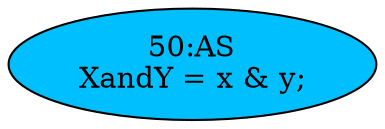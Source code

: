 strict digraph "" {
	node [label="\N"];
	"50:AS"	 [ast="<pyverilog.vparser.ast.Assign object at 0x7f02ea59a8d0>",
		def_var="['XandY']",
		fillcolor=deepskyblue,
		label="50:AS
XandY = x & y;",
		statements="[]",
		style=filled,
		typ=Assign,
		use_var="['x', 'y']"];
}
